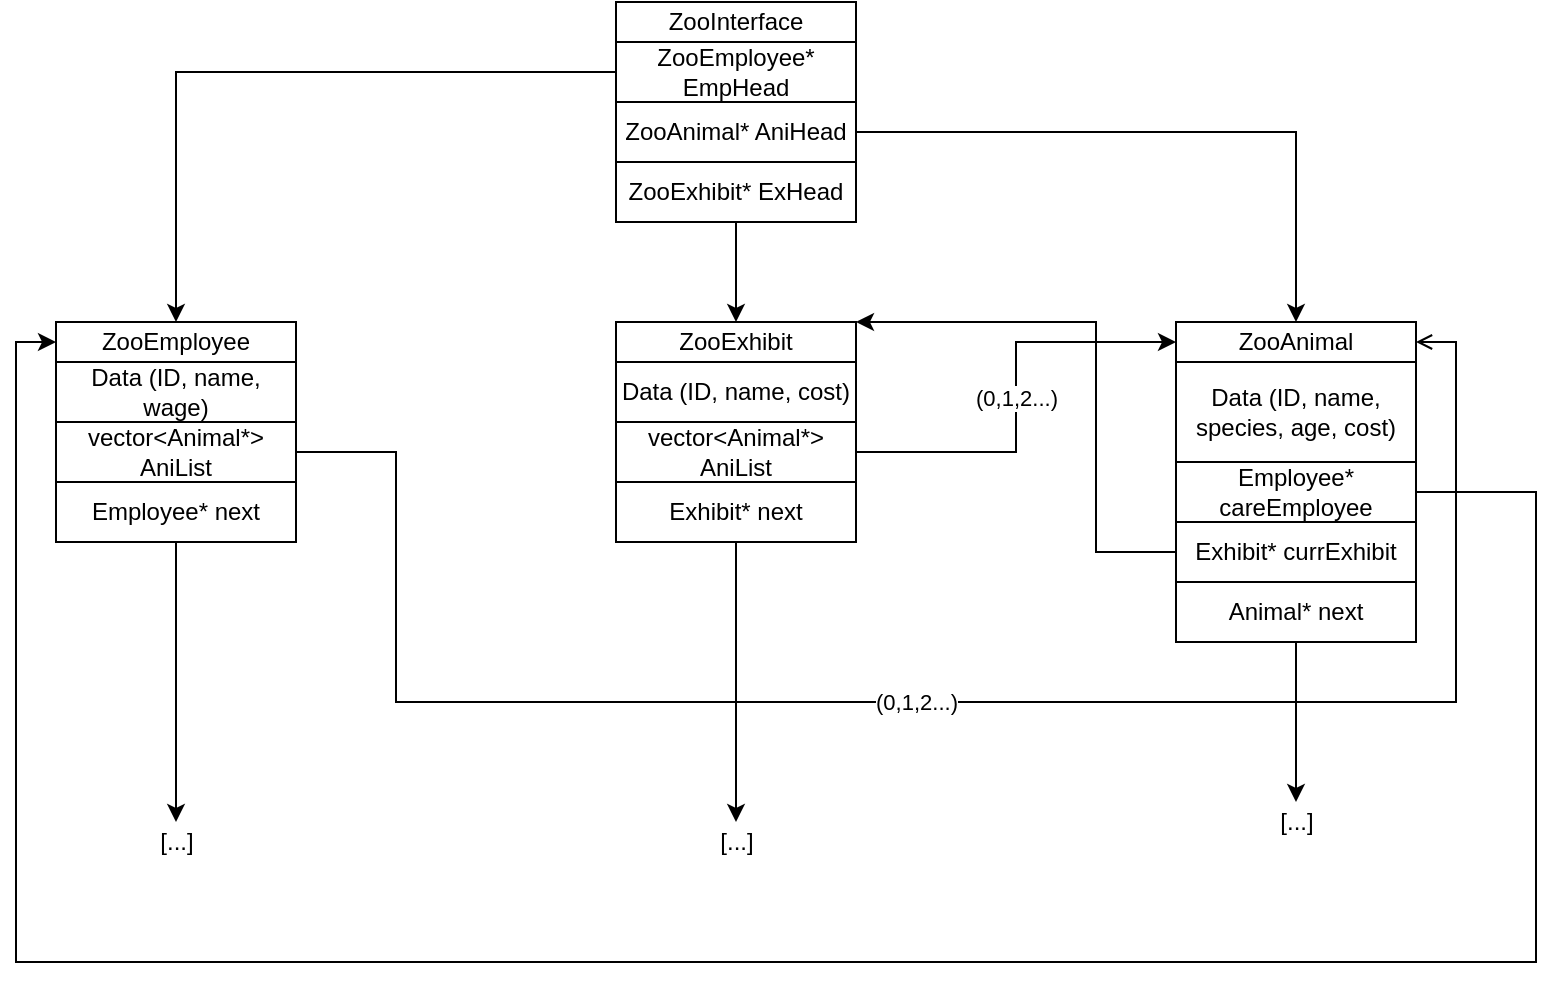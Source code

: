 <mxfile version="14.2.1" type="device"><diagram id="C5RBs43oDa-KdzZeNtuy" name="Page-1"><mxGraphModel dx="1242" dy="637" grid="1" gridSize="10" guides="1" tooltips="1" connect="1" arrows="1" fold="1" page="1" pageScale="1" pageWidth="827" pageHeight="1169" math="0" shadow="0"><root><mxCell id="WIyWlLk6GJQsqaUBKTNV-0"/><mxCell id="WIyWlLk6GJQsqaUBKTNV-1" parent="WIyWlLk6GJQsqaUBKTNV-0"/><mxCell id="svYwpfSrsuuXfFThLQaZ-0" value="ZooInterface" style="rounded=0;whiteSpace=wrap;html=1;" parent="WIyWlLk6GJQsqaUBKTNV-1" vertex="1"><mxGeometry x="320" y="80" width="120" height="20" as="geometry"/></mxCell><mxCell id="svYwpfSrsuuXfFThLQaZ-25" style="edgeStyle=orthogonalEdgeStyle;rounded=0;orthogonalLoop=1;jettySize=auto;html=1;entryX=0.5;entryY=0;entryDx=0;entryDy=0;" parent="WIyWlLk6GJQsqaUBKTNV-1" source="svYwpfSrsuuXfFThLQaZ-1" target="svYwpfSrsuuXfFThLQaZ-4" edge="1"><mxGeometry relative="1" as="geometry"/></mxCell><mxCell id="svYwpfSrsuuXfFThLQaZ-1" value="ZooEmployee* EmpHead" style="rounded=0;whiteSpace=wrap;html=1;" parent="WIyWlLk6GJQsqaUBKTNV-1" vertex="1"><mxGeometry x="320" y="100" width="120" height="30" as="geometry"/></mxCell><mxCell id="svYwpfSrsuuXfFThLQaZ-26" style="edgeStyle=orthogonalEdgeStyle;rounded=0;orthogonalLoop=1;jettySize=auto;html=1;entryX=0.5;entryY=0;entryDx=0;entryDy=0;" parent="WIyWlLk6GJQsqaUBKTNV-1" source="svYwpfSrsuuXfFThLQaZ-2" target="svYwpfSrsuuXfFThLQaZ-14" edge="1"><mxGeometry relative="1" as="geometry"/></mxCell><mxCell id="svYwpfSrsuuXfFThLQaZ-2" value="ZooAnimal* AniHead" style="rounded=0;whiteSpace=wrap;html=1;" parent="WIyWlLk6GJQsqaUBKTNV-1" vertex="1"><mxGeometry x="320" y="130" width="120" height="30" as="geometry"/></mxCell><mxCell id="svYwpfSrsuuXfFThLQaZ-27" style="edgeStyle=orthogonalEdgeStyle;rounded=0;orthogonalLoop=1;jettySize=auto;html=1;" parent="WIyWlLk6GJQsqaUBKTNV-1" source="svYwpfSrsuuXfFThLQaZ-3" target="svYwpfSrsuuXfFThLQaZ-8" edge="1"><mxGeometry relative="1" as="geometry"/></mxCell><mxCell id="svYwpfSrsuuXfFThLQaZ-3" value="ZooExhibit* ExHead" style="rounded=0;whiteSpace=wrap;html=1;" parent="WIyWlLk6GJQsqaUBKTNV-1" vertex="1"><mxGeometry x="320" y="160" width="120" height="30" as="geometry"/></mxCell><mxCell id="svYwpfSrsuuXfFThLQaZ-4" value="ZooEmployee" style="rounded=0;whiteSpace=wrap;html=1;" parent="WIyWlLk6GJQsqaUBKTNV-1" vertex="1"><mxGeometry x="40" y="240" width="120" height="20" as="geometry"/></mxCell><mxCell id="svYwpfSrsuuXfFThLQaZ-5" value="Data (ID, name, wage)" style="rounded=0;whiteSpace=wrap;html=1;" parent="WIyWlLk6GJQsqaUBKTNV-1" vertex="1"><mxGeometry x="40" y="260" width="120" height="30" as="geometry"/></mxCell><mxCell id="svYwpfSrsuuXfFThLQaZ-23" style="edgeStyle=orthogonalEdgeStyle;rounded=0;orthogonalLoop=1;jettySize=auto;html=1;entryX=1;entryY=0.5;entryDx=0;entryDy=0;endArrow=open;endFill=0;exitX=1;exitY=0.5;exitDx=0;exitDy=0;" parent="WIyWlLk6GJQsqaUBKTNV-1" source="svYwpfSrsuuXfFThLQaZ-7" target="svYwpfSrsuuXfFThLQaZ-14" edge="1"><mxGeometry relative="1" as="geometry"><Array as="points"><mxPoint x="210" y="305"/><mxPoint x="210" y="430"/><mxPoint x="740" y="430"/><mxPoint x="740" y="250"/></Array><mxPoint x="190" y="305" as="sourcePoint"/></mxGeometry></mxCell><mxCell id="svYwpfSrsuuXfFThLQaZ-24" value="(0,1,2...)" style="edgeLabel;html=1;align=center;verticalAlign=middle;resizable=0;points=[];" parent="svYwpfSrsuuXfFThLQaZ-23" vertex="1" connectable="0"><mxGeometry x="-0.039" relative="1" as="geometry"><mxPoint as="offset"/></mxGeometry></mxCell><mxCell id="svYwpfSrsuuXfFThLQaZ-7" value="vector&amp;lt;Animal*&amp;gt; AniList" style="rounded=0;whiteSpace=wrap;html=1;" parent="WIyWlLk6GJQsqaUBKTNV-1" vertex="1"><mxGeometry x="40" y="290" width="120" height="30" as="geometry"/></mxCell><mxCell id="svYwpfSrsuuXfFThLQaZ-8" value="ZooExhibit" style="rounded=0;whiteSpace=wrap;html=1;" parent="WIyWlLk6GJQsqaUBKTNV-1" vertex="1"><mxGeometry x="320" y="240" width="120" height="20" as="geometry"/></mxCell><mxCell id="svYwpfSrsuuXfFThLQaZ-9" value="Data (ID, name, cost)" style="rounded=0;whiteSpace=wrap;html=1;" parent="WIyWlLk6GJQsqaUBKTNV-1" vertex="1"><mxGeometry x="320" y="260" width="120" height="30" as="geometry"/></mxCell><mxCell id="svYwpfSrsuuXfFThLQaZ-19" value="(0,1,2...)" style="edgeStyle=orthogonalEdgeStyle;rounded=0;orthogonalLoop=1;jettySize=auto;html=1;entryX=0;entryY=0.5;entryDx=0;entryDy=0;" parent="WIyWlLk6GJQsqaUBKTNV-1" source="svYwpfSrsuuXfFThLQaZ-11" target="svYwpfSrsuuXfFThLQaZ-14" edge="1"><mxGeometry relative="1" as="geometry"><Array as="points"><mxPoint x="520" y="305"/><mxPoint x="520" y="250"/></Array></mxGeometry></mxCell><mxCell id="svYwpfSrsuuXfFThLQaZ-11" value="vector&amp;lt;Animal*&amp;gt; AniList" style="rounded=0;whiteSpace=wrap;html=1;" parent="WIyWlLk6GJQsqaUBKTNV-1" vertex="1"><mxGeometry x="320" y="290" width="120" height="30" as="geometry"/></mxCell><mxCell id="svYwpfSrsuuXfFThLQaZ-31" style="edgeStyle=orthogonalEdgeStyle;rounded=0;orthogonalLoop=1;jettySize=auto;html=1;" parent="WIyWlLk6GJQsqaUBKTNV-1" source="svYwpfSrsuuXfFThLQaZ-12" edge="1"><mxGeometry relative="1" as="geometry"><mxPoint x="380" y="490" as="targetPoint"/></mxGeometry></mxCell><mxCell id="svYwpfSrsuuXfFThLQaZ-12" value="Exhibit* next" style="rounded=0;whiteSpace=wrap;html=1;" parent="WIyWlLk6GJQsqaUBKTNV-1" vertex="1"><mxGeometry x="320" y="320" width="120" height="30" as="geometry"/></mxCell><mxCell id="svYwpfSrsuuXfFThLQaZ-32" style="edgeStyle=orthogonalEdgeStyle;rounded=0;orthogonalLoop=1;jettySize=auto;html=1;" parent="WIyWlLk6GJQsqaUBKTNV-1" source="svYwpfSrsuuXfFThLQaZ-13" edge="1"><mxGeometry relative="1" as="geometry"><mxPoint x="100" y="490" as="targetPoint"/></mxGeometry></mxCell><mxCell id="svYwpfSrsuuXfFThLQaZ-13" value="Employee* next" style="rounded=0;whiteSpace=wrap;html=1;" parent="WIyWlLk6GJQsqaUBKTNV-1" vertex="1"><mxGeometry x="40" y="320" width="120" height="30" as="geometry"/></mxCell><mxCell id="svYwpfSrsuuXfFThLQaZ-14" value="ZooAnimal" style="rounded=0;whiteSpace=wrap;html=1;" parent="WIyWlLk6GJQsqaUBKTNV-1" vertex="1"><mxGeometry x="600" y="240" width="120" height="20" as="geometry"/></mxCell><mxCell id="svYwpfSrsuuXfFThLQaZ-15" value="Data (ID, name, species, age, cost)" style="rounded=0;whiteSpace=wrap;html=1;" parent="WIyWlLk6GJQsqaUBKTNV-1" vertex="1"><mxGeometry x="600" y="260" width="120" height="50" as="geometry"/></mxCell><mxCell id="svYwpfSrsuuXfFThLQaZ-33" style="edgeStyle=orthogonalEdgeStyle;rounded=0;orthogonalLoop=1;jettySize=auto;html=1;" parent="WIyWlLk6GJQsqaUBKTNV-1" source="svYwpfSrsuuXfFThLQaZ-18" edge="1"><mxGeometry relative="1" as="geometry"><mxPoint x="660" y="480" as="targetPoint"/></mxGeometry></mxCell><mxCell id="svYwpfSrsuuXfFThLQaZ-18" value="Animal* next" style="rounded=0;whiteSpace=wrap;html=1;" parent="WIyWlLk6GJQsqaUBKTNV-1" vertex="1"><mxGeometry x="600" y="370" width="120" height="30" as="geometry"/></mxCell><mxCell id="svYwpfSrsuuXfFThLQaZ-34" value="[...]" style="text;html=1;align=center;verticalAlign=middle;resizable=0;points=[];autosize=1;" parent="WIyWlLk6GJQsqaUBKTNV-1" vertex="1"><mxGeometry x="645" y="480" width="30" height="20" as="geometry"/></mxCell><mxCell id="svYwpfSrsuuXfFThLQaZ-36" value="[...]" style="text;html=1;align=center;verticalAlign=middle;resizable=0;points=[];autosize=1;" parent="WIyWlLk6GJQsqaUBKTNV-1" vertex="1"><mxGeometry x="365" y="490" width="30" height="20" as="geometry"/></mxCell><mxCell id="svYwpfSrsuuXfFThLQaZ-37" value="[...]" style="text;html=1;align=center;verticalAlign=middle;resizable=0;points=[];autosize=1;" parent="WIyWlLk6GJQsqaUBKTNV-1" vertex="1"><mxGeometry x="85" y="490" width="30" height="20" as="geometry"/></mxCell><mxCell id="svYwpfSrsuuXfFThLQaZ-40" style="edgeStyle=orthogonalEdgeStyle;rounded=0;orthogonalLoop=1;jettySize=auto;html=1;entryX=0;entryY=0.5;entryDx=0;entryDy=0;" parent="WIyWlLk6GJQsqaUBKTNV-1" source="svYwpfSrsuuXfFThLQaZ-38" target="svYwpfSrsuuXfFThLQaZ-4" edge="1"><mxGeometry relative="1" as="geometry"><Array as="points"><mxPoint x="780" y="325"/><mxPoint x="780" y="560"/><mxPoint x="20" y="560"/><mxPoint x="20" y="250"/></Array></mxGeometry></mxCell><mxCell id="svYwpfSrsuuXfFThLQaZ-38" value="Employee* careEmployee" style="rounded=0;whiteSpace=wrap;html=1;" parent="WIyWlLk6GJQsqaUBKTNV-1" vertex="1"><mxGeometry x="600" y="310" width="120" height="30" as="geometry"/></mxCell><mxCell id="svYwpfSrsuuXfFThLQaZ-41" style="edgeStyle=orthogonalEdgeStyle;rounded=0;orthogonalLoop=1;jettySize=auto;html=1;" parent="WIyWlLk6GJQsqaUBKTNV-1" source="svYwpfSrsuuXfFThLQaZ-39" edge="1"><mxGeometry relative="1" as="geometry"><mxPoint x="440" y="240" as="targetPoint"/><Array as="points"><mxPoint x="560" y="355"/><mxPoint x="560" y="240"/><mxPoint x="440" y="240"/></Array></mxGeometry></mxCell><mxCell id="svYwpfSrsuuXfFThLQaZ-39" value="Exhibit* currExhibit" style="rounded=0;whiteSpace=wrap;html=1;" parent="WIyWlLk6GJQsqaUBKTNV-1" vertex="1"><mxGeometry x="600" y="340" width="120" height="30" as="geometry"/></mxCell></root></mxGraphModel></diagram></mxfile>